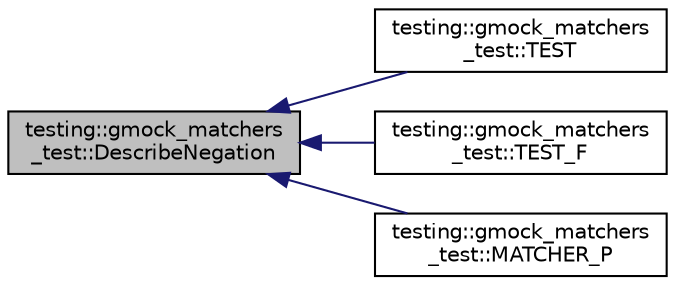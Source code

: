 digraph "testing::gmock_matchers_test::DescribeNegation"
{
  edge [fontname="Helvetica",fontsize="10",labelfontname="Helvetica",labelfontsize="10"];
  node [fontname="Helvetica",fontsize="10",shape=record];
  rankdir="LR";
  Node24 [label="testing::gmock_matchers\l_test::DescribeNegation",height=0.2,width=0.4,color="black", fillcolor="grey75", style="filled", fontcolor="black"];
  Node24 -> Node25 [dir="back",color="midnightblue",fontsize="10",style="solid",fontname="Helvetica"];
  Node25 [label="testing::gmock_matchers\l_test::TEST",height=0.2,width=0.4,color="black", fillcolor="white", style="filled",URL="$d5/de1/namespacetesting_1_1gmock__matchers__test.html#a5ba91e0b79fcc0b17b1c1e373e741c38"];
  Node24 -> Node26 [dir="back",color="midnightblue",fontsize="10",style="solid",fontname="Helvetica"];
  Node26 [label="testing::gmock_matchers\l_test::TEST_F",height=0.2,width=0.4,color="black", fillcolor="white", style="filled",URL="$d5/de1/namespacetesting_1_1gmock__matchers__test.html#a264de01a5019e5c358116845bf5edd14"];
  Node24 -> Node27 [dir="back",color="midnightblue",fontsize="10",style="solid",fontname="Helvetica"];
  Node27 [label="testing::gmock_matchers\l_test::MATCHER_P",height=0.2,width=0.4,color="black", fillcolor="white", style="filled",URL="$d5/de1/namespacetesting_1_1gmock__matchers__test.html#a3d3f285bba1766bf9daf840a16e79924"];
}
